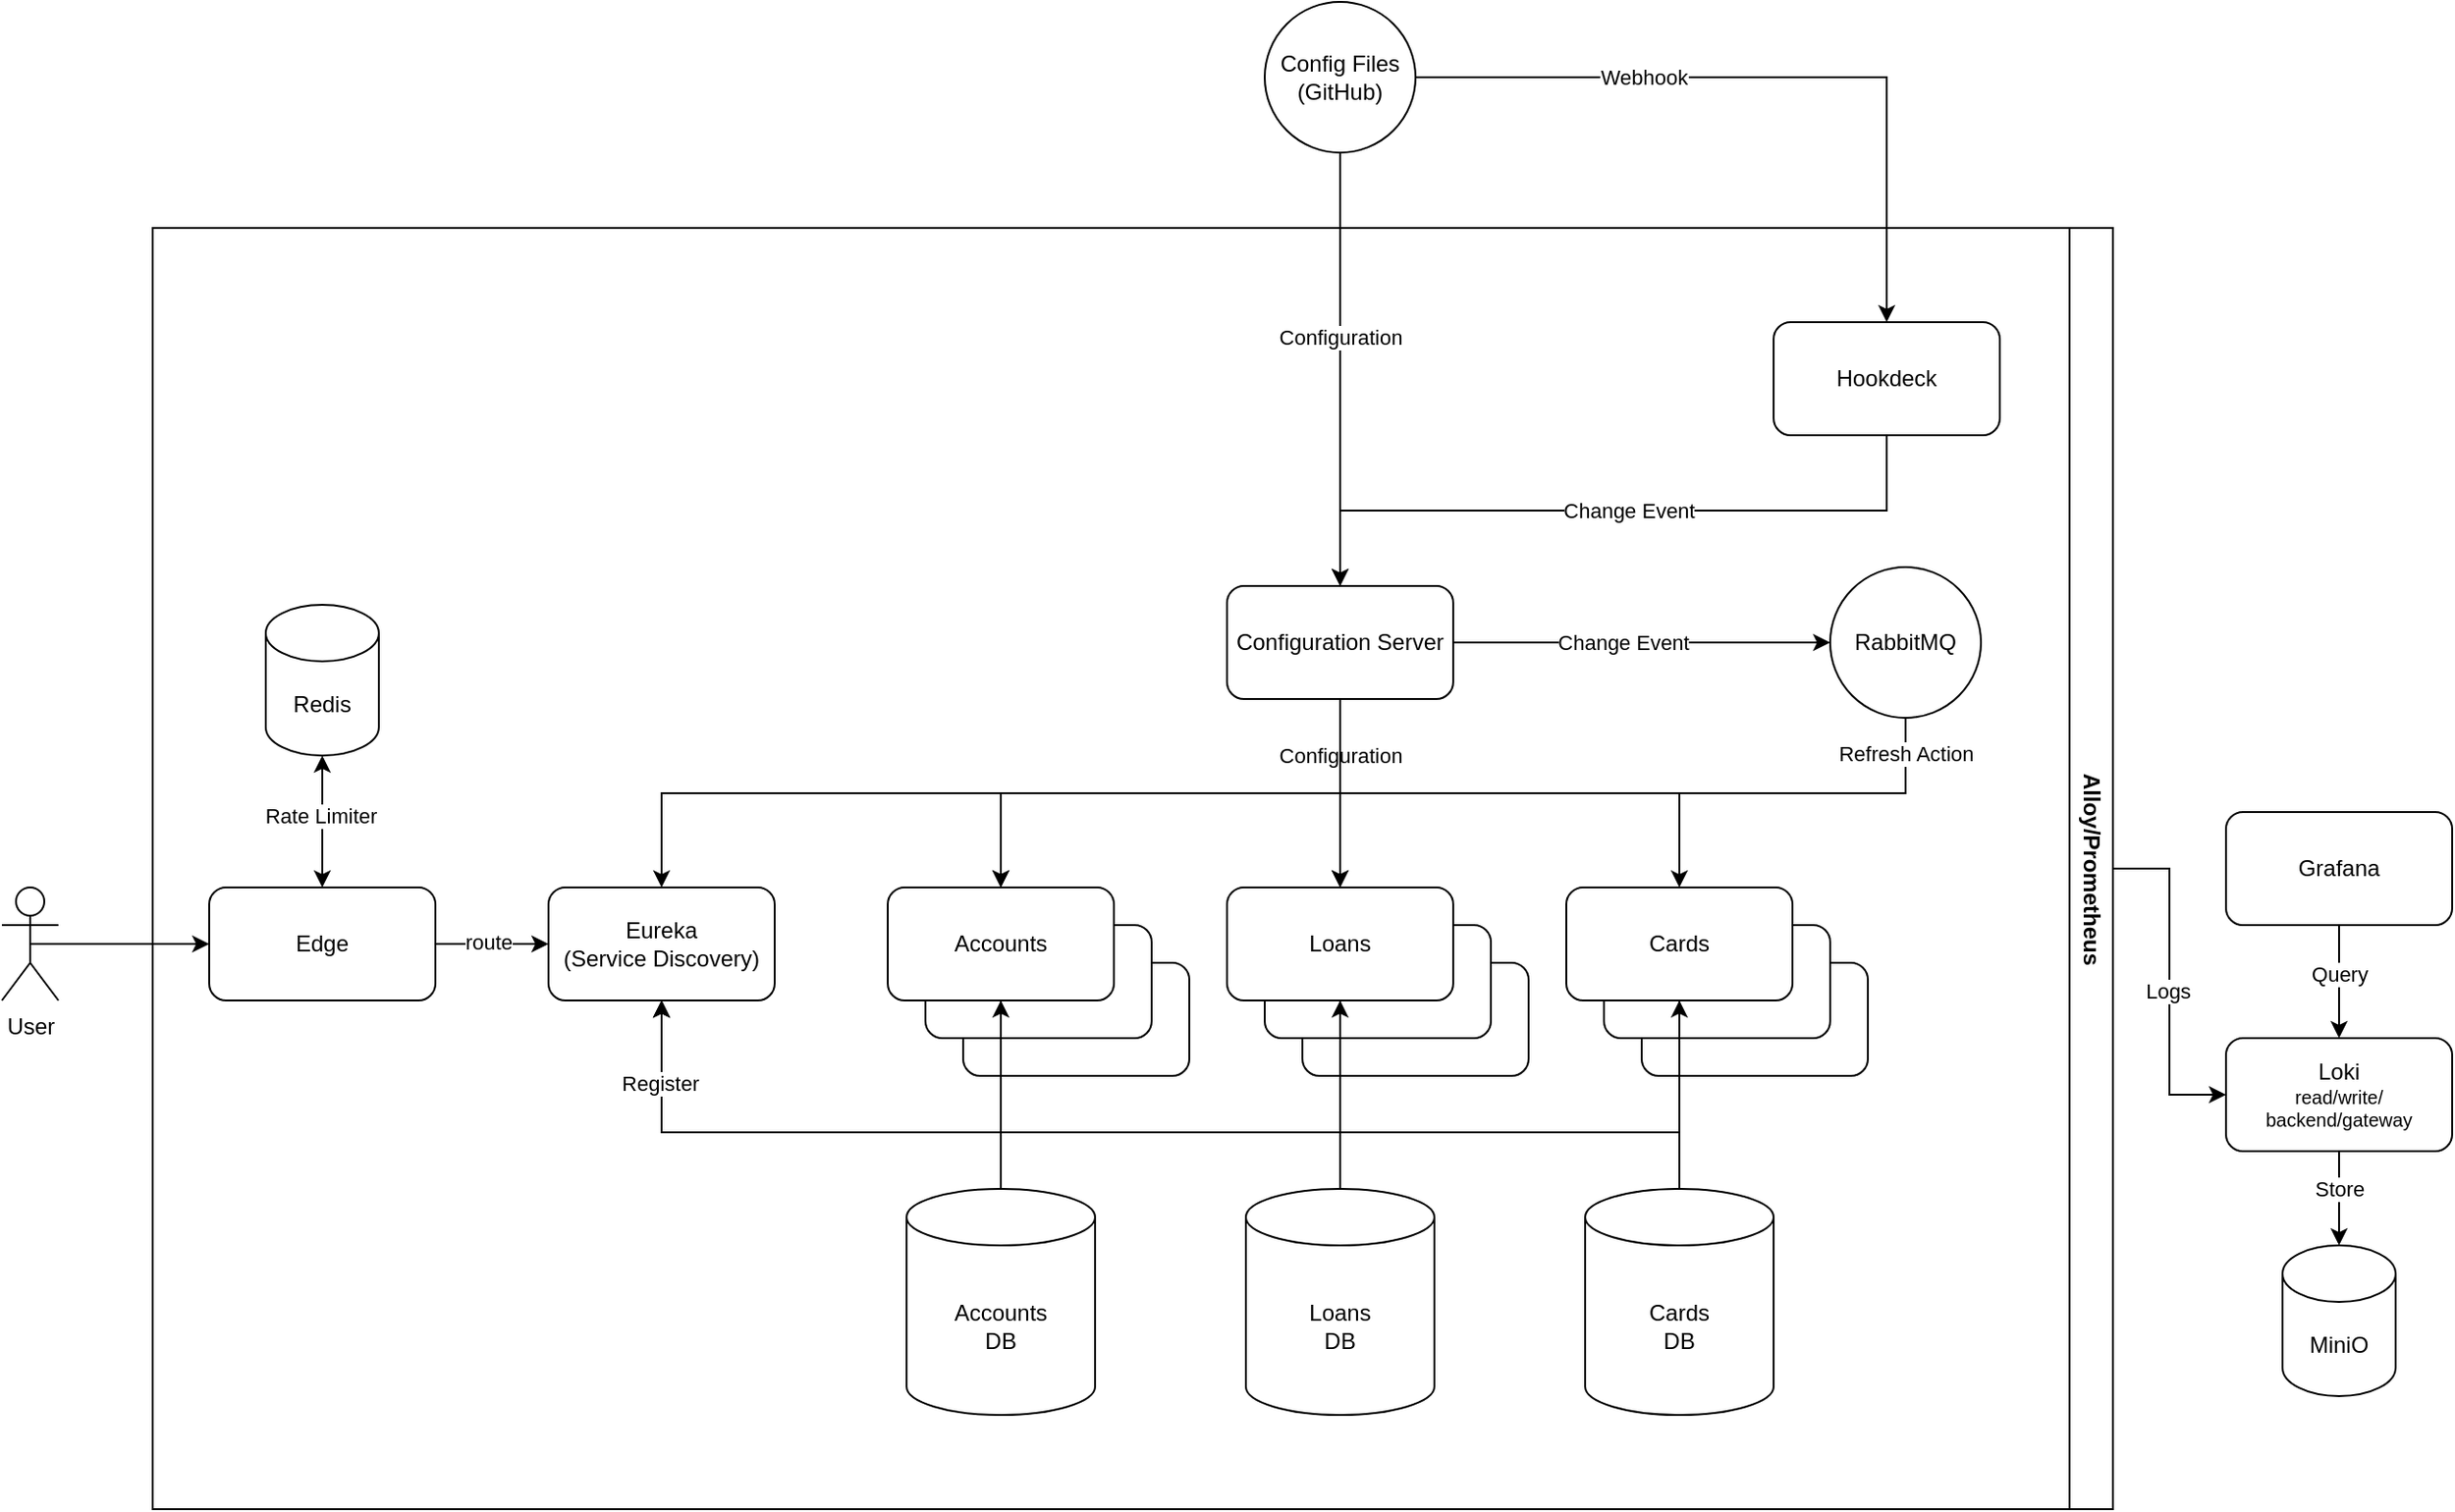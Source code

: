 <mxfile version="24.7.17">
  <diagram name="Page-1" id="WEYmO8pGZN6ESd8tHImd">
    <mxGraphModel dx="2428" dy="991" grid="1" gridSize="10" guides="1" tooltips="1" connect="1" arrows="1" fold="1" page="1" pageScale="1" pageWidth="850" pageHeight="1100" math="0" shadow="0">
      <root>
        <mxCell id="0" />
        <mxCell id="1" parent="0" />
        <mxCell id="0XZZTHt5jlhJ--hL06Qf-28" value="" style="rounded=1;whiteSpace=wrap;html=1;" parent="1" vertex="1">
          <mxGeometry x="570" y="580" width="120" height="60" as="geometry" />
        </mxCell>
        <mxCell id="0XZZTHt5jlhJ--hL06Qf-29" value="" style="rounded=1;whiteSpace=wrap;html=1;" parent="1" vertex="1">
          <mxGeometry x="550" y="560" width="120" height="60" as="geometry" />
        </mxCell>
        <mxCell id="0XZZTHt5jlhJ--hL06Qf-26" value="" style="rounded=1;whiteSpace=wrap;html=1;" parent="1" vertex="1">
          <mxGeometry x="390" y="580" width="120" height="60" as="geometry" />
        </mxCell>
        <mxCell id="0XZZTHt5jlhJ--hL06Qf-27" value="" style="rounded=1;whiteSpace=wrap;html=1;" parent="1" vertex="1">
          <mxGeometry x="370" y="560" width="120" height="60" as="geometry" />
        </mxCell>
        <mxCell id="0XZZTHt5jlhJ--hL06Qf-25" value="" style="rounded=1;whiteSpace=wrap;html=1;" parent="1" vertex="1">
          <mxGeometry x="210" y="580" width="120" height="60" as="geometry" />
        </mxCell>
        <mxCell id="0XZZTHt5jlhJ--hL06Qf-24" value="" style="rounded=1;whiteSpace=wrap;html=1;" parent="1" vertex="1">
          <mxGeometry x="190" y="560" width="120" height="60" as="geometry" />
        </mxCell>
        <mxCell id="0XZZTHt5jlhJ--hL06Qf-3" style="edgeStyle=orthogonalEdgeStyle;rounded=0;orthogonalLoop=1;jettySize=auto;html=1;exitX=1;exitY=0.5;exitDx=0;exitDy=0;entryX=0.5;entryY=0;entryDx=0;entryDy=0;" parent="1" source="0XZZTHt5jlhJ--hL06Qf-1" target="0XZZTHt5jlhJ--hL06Qf-2" edge="1">
          <mxGeometry relative="1" as="geometry" />
        </mxCell>
        <mxCell id="0XZZTHt5jlhJ--hL06Qf-4" value="Webhook" style="edgeLabel;html=1;align=center;verticalAlign=middle;resizable=0;points=[];" parent="0XZZTHt5jlhJ--hL06Qf-3" vertex="1" connectable="0">
          <mxGeometry x="-0.3" y="3" relative="1" as="geometry">
            <mxPoint x="-12" y="3" as="offset" />
          </mxGeometry>
        </mxCell>
        <mxCell id="0XZZTHt5jlhJ--hL06Qf-30" style="edgeStyle=orthogonalEdgeStyle;rounded=0;orthogonalLoop=1;jettySize=auto;html=1;exitX=0.5;exitY=1;exitDx=0;exitDy=0;entryX=0.5;entryY=0;entryDx=0;entryDy=0;" parent="1" source="0XZZTHt5jlhJ--hL06Qf-1" target="0XZZTHt5jlhJ--hL06Qf-5" edge="1">
          <mxGeometry relative="1" as="geometry" />
        </mxCell>
        <mxCell id="0XZZTHt5jlhJ--hL06Qf-31" value="Configuration" style="edgeLabel;html=1;align=center;verticalAlign=middle;resizable=0;points=[];" parent="0XZZTHt5jlhJ--hL06Qf-30" vertex="1" connectable="0">
          <mxGeometry x="-0.15" relative="1" as="geometry">
            <mxPoint as="offset" />
          </mxGeometry>
        </mxCell>
        <mxCell id="0XZZTHt5jlhJ--hL06Qf-1" value="Config Files&lt;br&gt;(GitHub)" style="ellipse;whiteSpace=wrap;html=1;aspect=fixed;" parent="1" vertex="1">
          <mxGeometry x="370" y="70" width="80" height="80" as="geometry" />
        </mxCell>
        <mxCell id="0XZZTHt5jlhJ--hL06Qf-6" style="edgeStyle=orthogonalEdgeStyle;rounded=0;orthogonalLoop=1;jettySize=auto;html=1;exitX=0.5;exitY=1;exitDx=0;exitDy=0;entryX=0.5;entryY=0;entryDx=0;entryDy=0;" parent="1" source="0XZZTHt5jlhJ--hL06Qf-2" target="0XZZTHt5jlhJ--hL06Qf-5" edge="1">
          <mxGeometry relative="1" as="geometry" />
        </mxCell>
        <mxCell id="0XZZTHt5jlhJ--hL06Qf-7" value="Change Event" style="edgeLabel;html=1;align=center;verticalAlign=middle;resizable=0;points=[];" parent="0XZZTHt5jlhJ--hL06Qf-6" vertex="1" connectable="0">
          <mxGeometry x="-0.3" y="2" relative="1" as="geometry">
            <mxPoint x="-48" y="-2" as="offset" />
          </mxGeometry>
        </mxCell>
        <mxCell id="0XZZTHt5jlhJ--hL06Qf-2" value="Hookdeck" style="rounded=1;whiteSpace=wrap;html=1;" parent="1" vertex="1">
          <mxGeometry x="640" y="240" width="120" height="60" as="geometry" />
        </mxCell>
        <mxCell id="0XZZTHt5jlhJ--hL06Qf-11" style="edgeStyle=orthogonalEdgeStyle;rounded=0;orthogonalLoop=1;jettySize=auto;html=1;exitX=0.5;exitY=1;exitDx=0;exitDy=0;entryX=0.5;entryY=0;entryDx=0;entryDy=0;" parent="1" source="0XZZTHt5jlhJ--hL06Qf-5" target="0XZZTHt5jlhJ--hL06Qf-8" edge="1">
          <mxGeometry relative="1" as="geometry" />
        </mxCell>
        <mxCell id="0XZZTHt5jlhJ--hL06Qf-12" style="edgeStyle=orthogonalEdgeStyle;rounded=0;orthogonalLoop=1;jettySize=auto;html=1;exitX=0.5;exitY=1;exitDx=0;exitDy=0;entryX=0.5;entryY=0;entryDx=0;entryDy=0;" parent="1" source="0XZZTHt5jlhJ--hL06Qf-5" target="0XZZTHt5jlhJ--hL06Qf-9" edge="1">
          <mxGeometry relative="1" as="geometry" />
        </mxCell>
        <mxCell id="0XZZTHt5jlhJ--hL06Qf-13" style="edgeStyle=orthogonalEdgeStyle;rounded=0;orthogonalLoop=1;jettySize=auto;html=1;exitX=0.5;exitY=1;exitDx=0;exitDy=0;entryX=0.5;entryY=0;entryDx=0;entryDy=0;" parent="1" source="0XZZTHt5jlhJ--hL06Qf-5" target="0XZZTHt5jlhJ--hL06Qf-10" edge="1">
          <mxGeometry relative="1" as="geometry" />
        </mxCell>
        <mxCell id="0XZZTHt5jlhJ--hL06Qf-23" value="Configuration" style="edgeLabel;html=1;align=center;verticalAlign=middle;resizable=0;points=[];" parent="0XZZTHt5jlhJ--hL06Qf-13" vertex="1" connectable="0">
          <mxGeometry x="-0.861" y="1" relative="1" as="geometry">
            <mxPoint x="-1" y="10" as="offset" />
          </mxGeometry>
        </mxCell>
        <mxCell id="0XZZTHt5jlhJ--hL06Qf-18" style="edgeStyle=orthogonalEdgeStyle;rounded=0;orthogonalLoop=1;jettySize=auto;html=1;exitX=1;exitY=0.5;exitDx=0;exitDy=0;entryX=0;entryY=0.5;entryDx=0;entryDy=0;" parent="1" source="0XZZTHt5jlhJ--hL06Qf-5" target="0XZZTHt5jlhJ--hL06Qf-17" edge="1">
          <mxGeometry relative="1" as="geometry" />
        </mxCell>
        <mxCell id="0XZZTHt5jlhJ--hL06Qf-19" value="Change Event" style="edgeLabel;html=1;align=center;verticalAlign=middle;resizable=0;points=[];" parent="0XZZTHt5jlhJ--hL06Qf-18" vertex="1" connectable="0">
          <mxGeometry x="0.2" y="1" relative="1" as="geometry">
            <mxPoint x="-30" y="1" as="offset" />
          </mxGeometry>
        </mxCell>
        <mxCell id="9YzoH5AJqj38oU7WomZZ-8" style="edgeStyle=orthogonalEdgeStyle;rounded=0;orthogonalLoop=1;jettySize=auto;html=1;exitX=0.5;exitY=1;exitDx=0;exitDy=0;entryX=0.5;entryY=0;entryDx=0;entryDy=0;" parent="1" source="0XZZTHt5jlhJ--hL06Qf-5" target="9YzoH5AJqj38oU7WomZZ-7" edge="1">
          <mxGeometry relative="1" as="geometry" />
        </mxCell>
        <mxCell id="0XZZTHt5jlhJ--hL06Qf-5" value="Configuration Server" style="rounded=1;whiteSpace=wrap;html=1;" parent="1" vertex="1">
          <mxGeometry x="350" y="380" width="120" height="60" as="geometry" />
        </mxCell>
        <mxCell id="9YzoH5AJqj38oU7WomZZ-14" style="edgeStyle=orthogonalEdgeStyle;rounded=0;orthogonalLoop=1;jettySize=auto;html=1;exitX=0.5;exitY=1;exitDx=0;exitDy=0;entryX=0.5;entryY=1;entryDx=0;entryDy=0;" parent="1" source="0XZZTHt5jlhJ--hL06Qf-8" target="9YzoH5AJqj38oU7WomZZ-7" edge="1">
          <mxGeometry relative="1" as="geometry">
            <Array as="points">
              <mxPoint x="230" y="670" />
              <mxPoint x="50" y="670" />
            </Array>
          </mxGeometry>
        </mxCell>
        <mxCell id="0XZZTHt5jlhJ--hL06Qf-8" value="Accounts" style="rounded=1;whiteSpace=wrap;html=1;" parent="1" vertex="1">
          <mxGeometry x="170" y="540" width="120" height="60" as="geometry" />
        </mxCell>
        <mxCell id="9YzoH5AJqj38oU7WomZZ-15" style="edgeStyle=orthogonalEdgeStyle;rounded=0;orthogonalLoop=1;jettySize=auto;html=1;exitX=0.5;exitY=1;exitDx=0;exitDy=0;entryX=0.5;entryY=1;entryDx=0;entryDy=0;" parent="1" source="0XZZTHt5jlhJ--hL06Qf-9" target="9YzoH5AJqj38oU7WomZZ-7" edge="1">
          <mxGeometry relative="1" as="geometry">
            <Array as="points">
              <mxPoint x="410" y="670" />
              <mxPoint x="50" y="670" />
            </Array>
          </mxGeometry>
        </mxCell>
        <mxCell id="0XZZTHt5jlhJ--hL06Qf-9" value="Loans" style="rounded=1;whiteSpace=wrap;html=1;" parent="1" vertex="1">
          <mxGeometry x="350" y="540" width="120" height="60" as="geometry" />
        </mxCell>
        <mxCell id="9YzoH5AJqj38oU7WomZZ-16" style="edgeStyle=orthogonalEdgeStyle;rounded=0;orthogonalLoop=1;jettySize=auto;html=1;exitX=0.5;exitY=1;exitDx=0;exitDy=0;entryX=0.5;entryY=1;entryDx=0;entryDy=0;" parent="1" source="0XZZTHt5jlhJ--hL06Qf-10" target="9YzoH5AJqj38oU7WomZZ-7" edge="1">
          <mxGeometry relative="1" as="geometry">
            <Array as="points">
              <mxPoint x="590" y="670" />
              <mxPoint x="50" y="670" />
            </Array>
          </mxGeometry>
        </mxCell>
        <mxCell id="9YzoH5AJqj38oU7WomZZ-17" value="Register" style="edgeLabel;html=1;align=center;verticalAlign=middle;resizable=0;points=[];" parent="9YzoH5AJqj38oU7WomZZ-16" vertex="1" connectable="0">
          <mxGeometry x="0.871" y="1" relative="1" as="geometry">
            <mxPoint as="offset" />
          </mxGeometry>
        </mxCell>
        <mxCell id="0XZZTHt5jlhJ--hL06Qf-10" value="Cards" style="rounded=1;whiteSpace=wrap;html=1;" parent="1" vertex="1">
          <mxGeometry x="530" y="540" width="120" height="60" as="geometry" />
        </mxCell>
        <mxCell id="0XZZTHt5jlhJ--hL06Qf-20" style="edgeStyle=orthogonalEdgeStyle;rounded=0;orthogonalLoop=1;jettySize=auto;html=1;exitX=0.5;exitY=1;exitDx=0;exitDy=0;entryX=0.5;entryY=0;entryDx=0;entryDy=0;" parent="1" source="0XZZTHt5jlhJ--hL06Qf-17" target="0XZZTHt5jlhJ--hL06Qf-8" edge="1">
          <mxGeometry relative="1" as="geometry">
            <Array as="points">
              <mxPoint x="710" y="490" />
              <mxPoint x="230" y="490" />
            </Array>
          </mxGeometry>
        </mxCell>
        <mxCell id="0XZZTHt5jlhJ--hL06Qf-21" style="edgeStyle=orthogonalEdgeStyle;rounded=0;orthogonalLoop=1;jettySize=auto;html=1;exitX=0.5;exitY=1;exitDx=0;exitDy=0;entryX=0.5;entryY=0;entryDx=0;entryDy=0;" parent="1" source="0XZZTHt5jlhJ--hL06Qf-17" target="0XZZTHt5jlhJ--hL06Qf-9" edge="1">
          <mxGeometry relative="1" as="geometry">
            <Array as="points">
              <mxPoint x="710" y="490" />
              <mxPoint x="410" y="490" />
            </Array>
          </mxGeometry>
        </mxCell>
        <mxCell id="0XZZTHt5jlhJ--hL06Qf-22" value="Refresh Action" style="edgeLabel;html=1;align=center;verticalAlign=middle;resizable=0;points=[];" parent="0XZZTHt5jlhJ--hL06Qf-21" vertex="1" connectable="0">
          <mxGeometry x="-0.91" relative="1" as="geometry">
            <mxPoint y="1" as="offset" />
          </mxGeometry>
        </mxCell>
        <mxCell id="0XZZTHt5jlhJ--hL06Qf-17" value="RabbitMQ" style="ellipse;whiteSpace=wrap;html=1;aspect=fixed;" parent="1" vertex="1">
          <mxGeometry x="670" y="370" width="80" height="80" as="geometry" />
        </mxCell>
        <mxCell id="9YzoH5AJqj38oU7WomZZ-11" style="edgeStyle=orthogonalEdgeStyle;rounded=0;orthogonalLoop=1;jettySize=auto;html=1;exitX=0.5;exitY=0;exitDx=0;exitDy=0;exitPerimeter=0;entryX=0.5;entryY=1;entryDx=0;entryDy=0;" parent="1" source="9YzoH5AJqj38oU7WomZZ-1" target="0XZZTHt5jlhJ--hL06Qf-8" edge="1">
          <mxGeometry relative="1" as="geometry" />
        </mxCell>
        <mxCell id="9YzoH5AJqj38oU7WomZZ-1" value="Accounts&lt;div&gt;DB&lt;/div&gt;" style="shape=cylinder3;whiteSpace=wrap;html=1;boundedLbl=1;backgroundOutline=1;size=15;" parent="1" vertex="1">
          <mxGeometry x="180" y="700" width="100" height="120" as="geometry" />
        </mxCell>
        <mxCell id="9YzoH5AJqj38oU7WomZZ-10" style="edgeStyle=orthogonalEdgeStyle;rounded=0;orthogonalLoop=1;jettySize=auto;html=1;exitX=0.5;exitY=0;exitDx=0;exitDy=0;exitPerimeter=0;entryX=0.5;entryY=1;entryDx=0;entryDy=0;" parent="1" source="9YzoH5AJqj38oU7WomZZ-3" target="0XZZTHt5jlhJ--hL06Qf-9" edge="1">
          <mxGeometry relative="1" as="geometry" />
        </mxCell>
        <mxCell id="9YzoH5AJqj38oU7WomZZ-3" value="Loans&lt;div&gt;DB&lt;/div&gt;" style="shape=cylinder3;whiteSpace=wrap;html=1;boundedLbl=1;backgroundOutline=1;size=15;" parent="1" vertex="1">
          <mxGeometry x="360" y="700" width="100" height="120" as="geometry" />
        </mxCell>
        <mxCell id="9YzoH5AJqj38oU7WomZZ-9" style="edgeStyle=orthogonalEdgeStyle;rounded=0;orthogonalLoop=1;jettySize=auto;html=1;exitX=0.5;exitY=0;exitDx=0;exitDy=0;exitPerimeter=0;entryX=0.5;entryY=1;entryDx=0;entryDy=0;" parent="1" source="9YzoH5AJqj38oU7WomZZ-5" target="0XZZTHt5jlhJ--hL06Qf-10" edge="1">
          <mxGeometry relative="1" as="geometry" />
        </mxCell>
        <mxCell id="9YzoH5AJqj38oU7WomZZ-5" value="Cards&lt;div&gt;DB&lt;/div&gt;" style="shape=cylinder3;whiteSpace=wrap;html=1;boundedLbl=1;backgroundOutline=1;size=15;" parent="1" vertex="1">
          <mxGeometry x="540" y="700" width="100" height="120" as="geometry" />
        </mxCell>
        <mxCell id="9YzoH5AJqj38oU7WomZZ-7" value="Eureka&lt;div&gt;(Service Discovery)&lt;/div&gt;" style="rounded=1;whiteSpace=wrap;html=1;" parent="1" vertex="1">
          <mxGeometry x="-10" y="540" width="120" height="60" as="geometry" />
        </mxCell>
        <mxCell id="54uNulKhkZT0QkPLE8ii-4" style="edgeStyle=orthogonalEdgeStyle;rounded=0;orthogonalLoop=1;jettySize=auto;html=1;exitX=1;exitY=0.5;exitDx=0;exitDy=0;entryX=0;entryY=0.5;entryDx=0;entryDy=0;" edge="1" parent="1" source="54uNulKhkZT0QkPLE8ii-1" target="9YzoH5AJqj38oU7WomZZ-7">
          <mxGeometry relative="1" as="geometry" />
        </mxCell>
        <mxCell id="54uNulKhkZT0QkPLE8ii-5" value="route" style="edgeLabel;html=1;align=center;verticalAlign=middle;resizable=0;points=[];" vertex="1" connectable="0" parent="54uNulKhkZT0QkPLE8ii-4">
          <mxGeometry x="-0.06" y="1" relative="1" as="geometry">
            <mxPoint as="offset" />
          </mxGeometry>
        </mxCell>
        <mxCell id="54uNulKhkZT0QkPLE8ii-1" value="Edge" style="rounded=1;whiteSpace=wrap;html=1;" vertex="1" parent="1">
          <mxGeometry x="-190" y="540" width="120" height="60" as="geometry" />
        </mxCell>
        <mxCell id="54uNulKhkZT0QkPLE8ii-10" style="edgeStyle=orthogonalEdgeStyle;rounded=0;orthogonalLoop=1;jettySize=auto;html=1;exitX=0.5;exitY=1;exitDx=0;exitDy=0;entryX=0.5;entryY=0;entryDx=0;entryDy=0;startArrow=classic;startFill=1;exitPerimeter=0;" edge="1" parent="1" source="54uNulKhkZT0QkPLE8ii-31" target="54uNulKhkZT0QkPLE8ii-1">
          <mxGeometry relative="1" as="geometry">
            <mxPoint x="-130" y="460" as="sourcePoint" />
          </mxGeometry>
        </mxCell>
        <mxCell id="54uNulKhkZT0QkPLE8ii-11" value="Rate Limiter" style="edgeLabel;html=1;align=center;verticalAlign=middle;resizable=0;points=[];" vertex="1" connectable="0" parent="54uNulKhkZT0QkPLE8ii-10">
          <mxGeometry x="-0.1" y="-1" relative="1" as="geometry">
            <mxPoint as="offset" />
          </mxGeometry>
        </mxCell>
        <mxCell id="54uNulKhkZT0QkPLE8ii-23" style="edgeStyle=orthogonalEdgeStyle;rounded=0;orthogonalLoop=1;jettySize=auto;html=1;exitX=0.5;exitY=1;exitDx=0;exitDy=0;entryX=0.5;entryY=0;entryDx=0;entryDy=0;entryPerimeter=0;" edge="1" parent="1" source="54uNulKhkZT0QkPLE8ii-17" target="54uNulKhkZT0QkPLE8ii-32">
          <mxGeometry relative="1" as="geometry">
            <mxPoint x="940" y="730" as="targetPoint" />
          </mxGeometry>
        </mxCell>
        <mxCell id="54uNulKhkZT0QkPLE8ii-24" value="Store" style="edgeLabel;html=1;align=center;verticalAlign=middle;resizable=0;points=[];" vertex="1" connectable="0" parent="54uNulKhkZT0QkPLE8ii-23">
          <mxGeometry x="-0.48" y="-1" relative="1" as="geometry">
            <mxPoint x="1" y="7" as="offset" />
          </mxGeometry>
        </mxCell>
        <mxCell id="54uNulKhkZT0QkPLE8ii-17" value="Loki&lt;div style=&quot;font-size: 10px;&quot;&gt;&lt;font style=&quot;font-size: 10px;&quot;&gt;read/write/&lt;/font&gt;&lt;/div&gt;&lt;div style=&quot;font-size: 10px;&quot;&gt;&lt;font style=&quot;font-size: 10px;&quot;&gt;backend/gateway&lt;/font&gt;&lt;/div&gt;" style="rounded=1;whiteSpace=wrap;html=1;" vertex="1" parent="1">
          <mxGeometry x="880" y="620" width="120" height="60" as="geometry" />
        </mxCell>
        <mxCell id="54uNulKhkZT0QkPLE8ii-20" style="edgeStyle=orthogonalEdgeStyle;rounded=0;orthogonalLoop=1;jettySize=auto;html=1;exitX=0.5;exitY=1;exitDx=0;exitDy=0;entryX=0.5;entryY=0;entryDx=0;entryDy=0;" edge="1" parent="1" source="54uNulKhkZT0QkPLE8ii-19" target="54uNulKhkZT0QkPLE8ii-17">
          <mxGeometry relative="1" as="geometry" />
        </mxCell>
        <mxCell id="54uNulKhkZT0QkPLE8ii-21" value="Query" style="edgeLabel;html=1;align=center;verticalAlign=middle;resizable=0;points=[];" vertex="1" connectable="0" parent="54uNulKhkZT0QkPLE8ii-20">
          <mxGeometry x="-0.133" y="3" relative="1" as="geometry">
            <mxPoint x="-3" as="offset" />
          </mxGeometry>
        </mxCell>
        <mxCell id="54uNulKhkZT0QkPLE8ii-19" value="Grafana" style="rounded=1;whiteSpace=wrap;html=1;" vertex="1" parent="1">
          <mxGeometry x="880" y="500" width="120" height="60" as="geometry" />
        </mxCell>
        <mxCell id="54uNulKhkZT0QkPLE8ii-30" style="edgeStyle=orthogonalEdgeStyle;rounded=0;orthogonalLoop=1;jettySize=auto;html=1;exitX=0.5;exitY=0.5;exitDx=0;exitDy=0;exitPerimeter=0;entryX=0;entryY=0.5;entryDx=0;entryDy=0;" edge="1" parent="1" source="54uNulKhkZT0QkPLE8ii-25" target="54uNulKhkZT0QkPLE8ii-1">
          <mxGeometry relative="1" as="geometry" />
        </mxCell>
        <mxCell id="54uNulKhkZT0QkPLE8ii-25" value="User" style="shape=umlActor;verticalLabelPosition=bottom;verticalAlign=top;html=1;outlineConnect=0;" vertex="1" parent="1">
          <mxGeometry x="-300" y="540" width="30" height="60" as="geometry" />
        </mxCell>
        <mxCell id="54uNulKhkZT0QkPLE8ii-31" value="Redis" style="shape=cylinder3;whiteSpace=wrap;html=1;boundedLbl=1;backgroundOutline=1;size=15;" vertex="1" parent="1">
          <mxGeometry x="-160" y="390" width="60" height="80" as="geometry" />
        </mxCell>
        <mxCell id="54uNulKhkZT0QkPLE8ii-32" value="MiniO" style="shape=cylinder3;whiteSpace=wrap;html=1;boundedLbl=1;backgroundOutline=1;size=15;" vertex="1" parent="1">
          <mxGeometry x="910" y="730" width="60" height="80" as="geometry" />
        </mxCell>
        <mxCell id="54uNulKhkZT0QkPLE8ii-34" style="edgeStyle=orthogonalEdgeStyle;rounded=0;orthogonalLoop=1;jettySize=auto;html=1;exitX=0;exitY=0.5;exitDx=0;exitDy=0;entryX=0;entryY=0.5;entryDx=0;entryDy=0;" edge="1" parent="1" source="54uNulKhkZT0QkPLE8ii-33" target="54uNulKhkZT0QkPLE8ii-17">
          <mxGeometry relative="1" as="geometry" />
        </mxCell>
        <mxCell id="54uNulKhkZT0QkPLE8ii-35" value="Logs" style="edgeLabel;html=1;align=center;verticalAlign=middle;resizable=0;points=[];" vertex="1" connectable="0" parent="54uNulKhkZT0QkPLE8ii-34">
          <mxGeometry x="0.051" y="-1" relative="1" as="geometry">
            <mxPoint as="offset" />
          </mxGeometry>
        </mxCell>
        <mxCell id="54uNulKhkZT0QkPLE8ii-33" value="Alloy/Prometheus" style="swimlane;horizontal=0;whiteSpace=wrap;html=1;rotation=-180;" vertex="1" parent="1">
          <mxGeometry x="-220" y="190" width="1040" height="680" as="geometry" />
        </mxCell>
      </root>
    </mxGraphModel>
  </diagram>
</mxfile>

